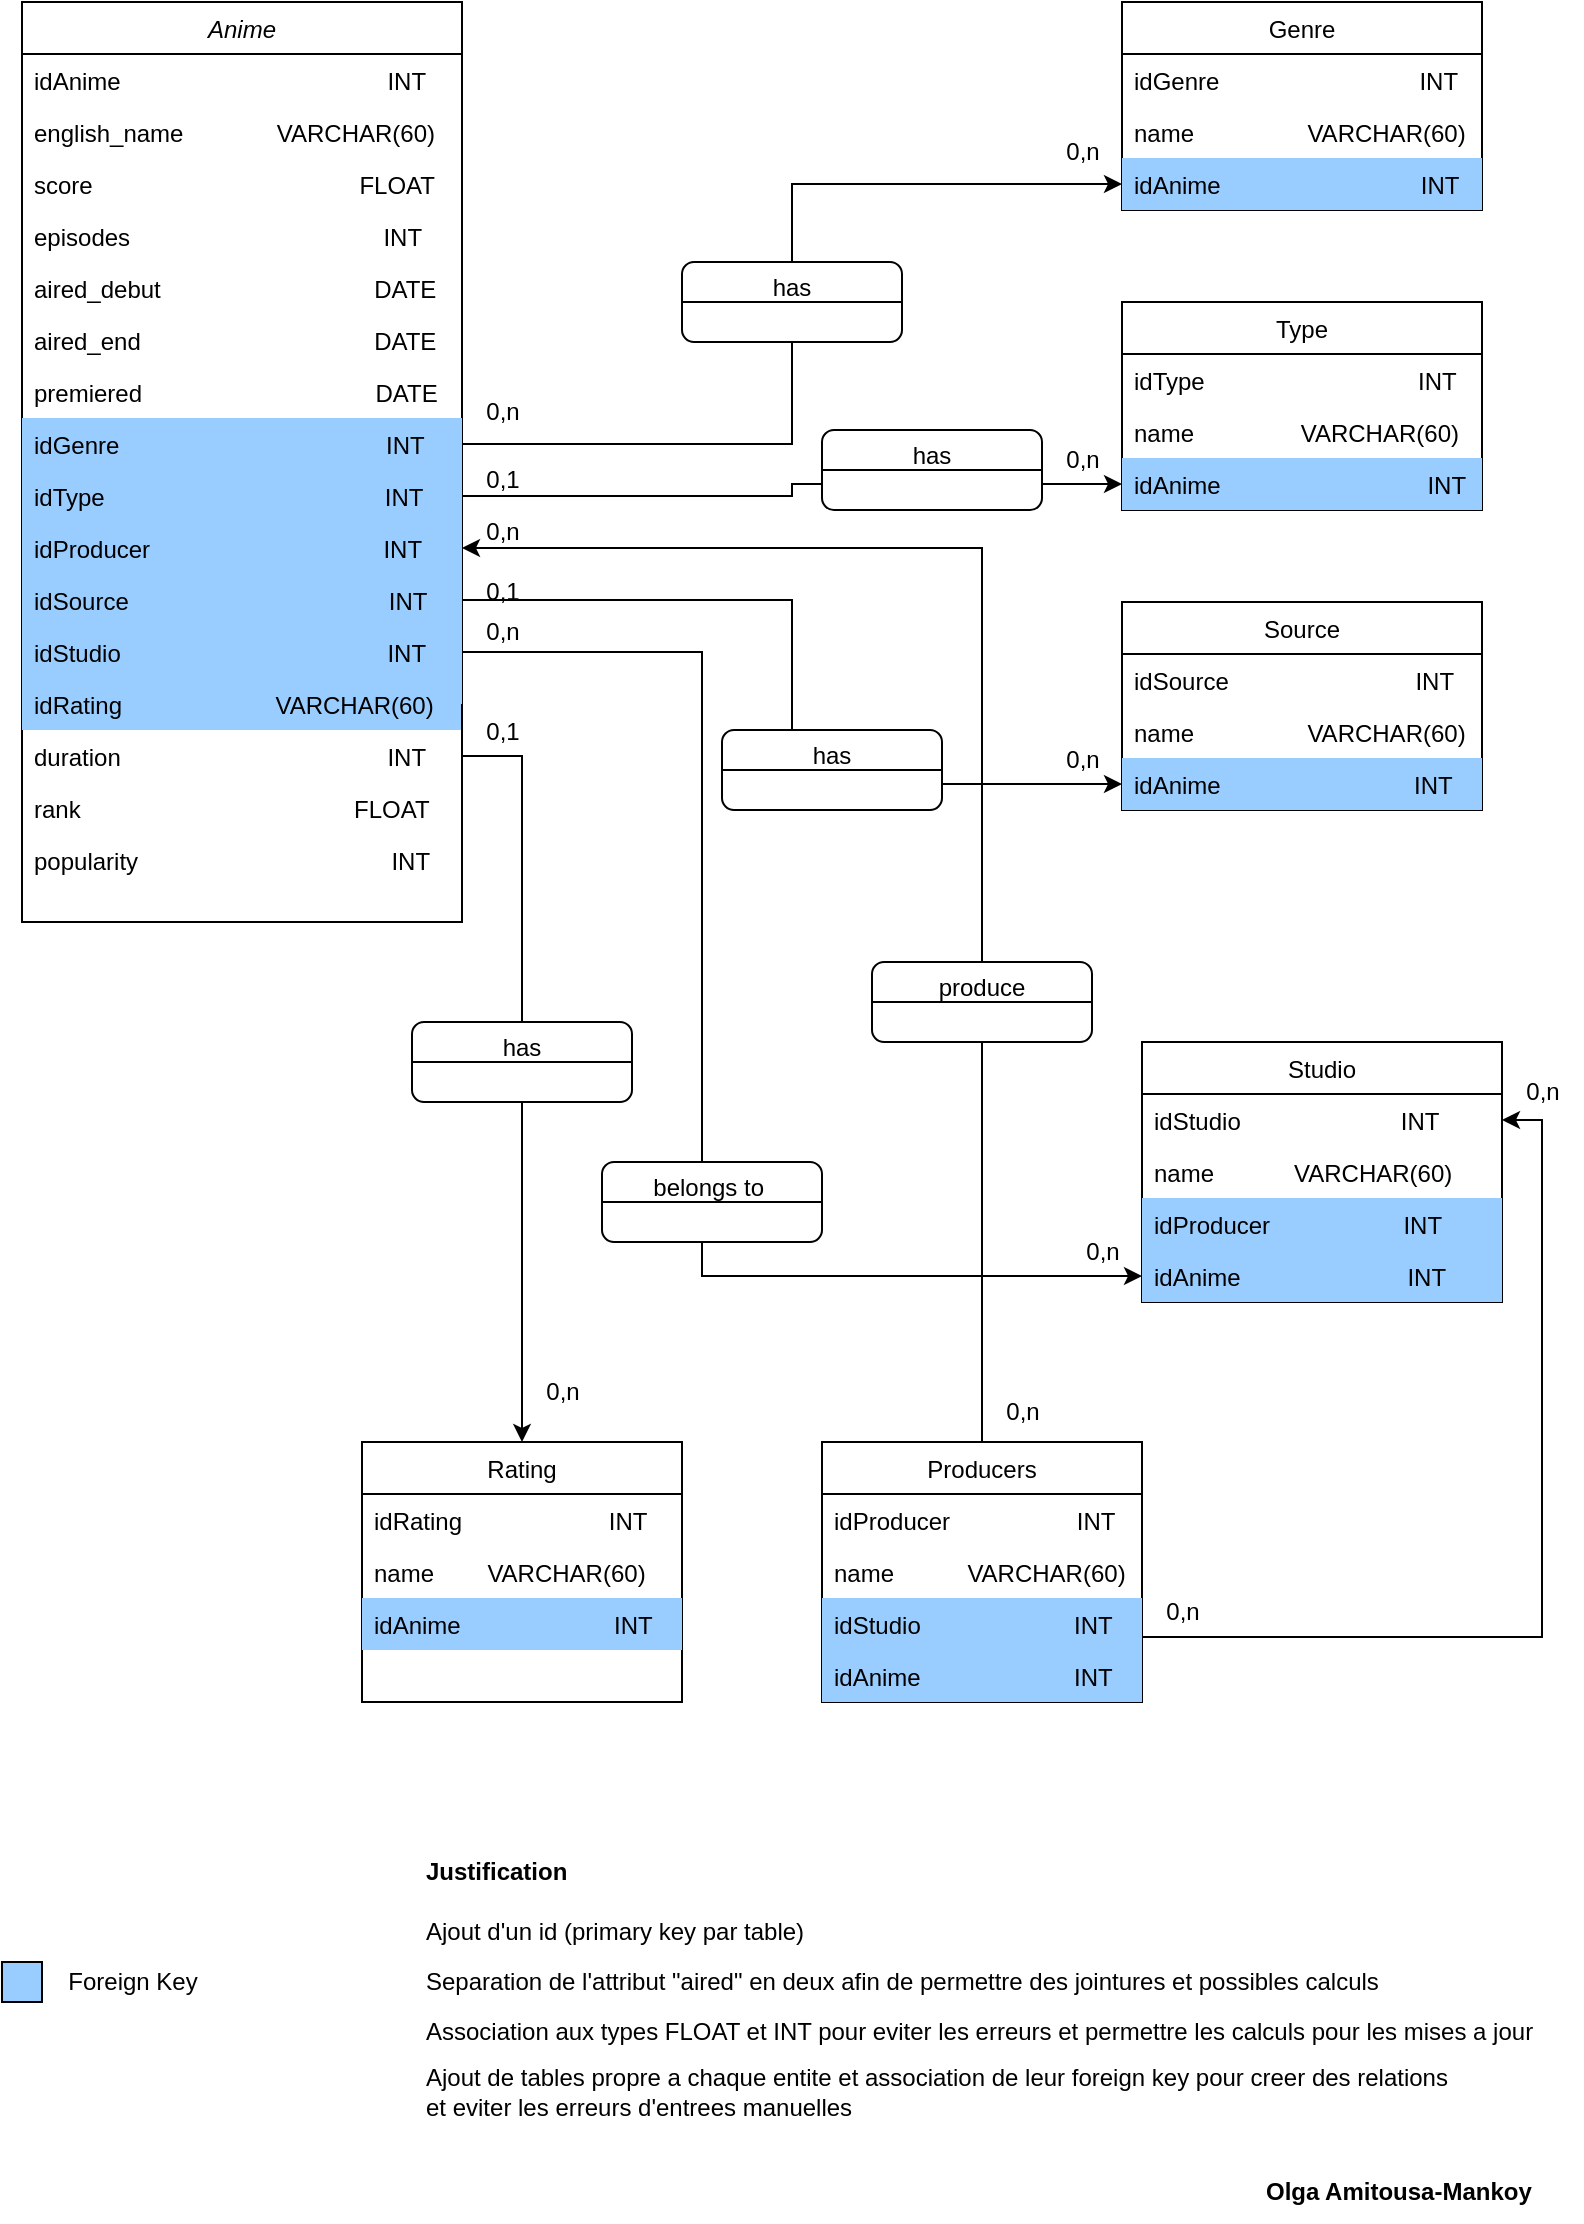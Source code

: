 <mxfile version="25.0.1">
  <diagram id="C5RBs43oDa-KdzZeNtuy" name="Page-1">
    <mxGraphModel dx="1674" dy="738" grid="1" gridSize="10" guides="1" tooltips="1" connect="1" arrows="1" fold="1" page="1" pageScale="1" pageWidth="827" pageHeight="1169" math="0" shadow="0">
      <root>
        <mxCell id="WIyWlLk6GJQsqaUBKTNV-0" />
        <mxCell id="WIyWlLk6GJQsqaUBKTNV-1" parent="WIyWlLk6GJQsqaUBKTNV-0" />
        <mxCell id="zkfFHV4jXpPFQw0GAbJ--0" value="Anime" style="swimlane;fontStyle=2;align=center;verticalAlign=top;childLayout=stackLayout;horizontal=1;startSize=26;horizontalStack=0;resizeParent=1;resizeLast=0;collapsible=1;marginBottom=0;rounded=0;shadow=0;strokeWidth=1;" parent="WIyWlLk6GJQsqaUBKTNV-1" vertex="1">
          <mxGeometry x="40" y="40" width="220" height="460" as="geometry">
            <mxRectangle x="230" y="140" width="160" height="26" as="alternateBounds" />
          </mxGeometry>
        </mxCell>
        <mxCell id="zkfFHV4jXpPFQw0GAbJ--1" value="idAnime                                        INT" style="text;align=left;verticalAlign=top;spacingLeft=4;spacingRight=4;overflow=hidden;rotatable=0;points=[[0,0.5],[1,0.5]];portConstraint=eastwest;" parent="zkfFHV4jXpPFQw0GAbJ--0" vertex="1">
          <mxGeometry y="26" width="220" height="26" as="geometry" />
        </mxCell>
        <mxCell id="zkfFHV4jXpPFQw0GAbJ--2" value="english_name              VARCHAR(60)" style="text;align=left;verticalAlign=top;spacingLeft=4;spacingRight=4;overflow=hidden;rotatable=0;points=[[0,0.5],[1,0.5]];portConstraint=eastwest;rounded=0;shadow=0;html=0;" parent="zkfFHV4jXpPFQw0GAbJ--0" vertex="1">
          <mxGeometry y="52" width="220" height="26" as="geometry" />
        </mxCell>
        <mxCell id="zkfFHV4jXpPFQw0GAbJ--3" value="score                                        FLOAT" style="text;align=left;verticalAlign=top;spacingLeft=4;spacingRight=4;overflow=hidden;rotatable=0;points=[[0,0.5],[1,0.5]];portConstraint=eastwest;rounded=0;shadow=0;html=0;" parent="zkfFHV4jXpPFQw0GAbJ--0" vertex="1">
          <mxGeometry y="78" width="220" height="26" as="geometry" />
        </mxCell>
        <mxCell id="kQPh0qcimUsUNkBebv4_-1" value="episodes                                      INT" style="text;align=left;verticalAlign=top;spacingLeft=4;spacingRight=4;overflow=hidden;rotatable=0;points=[[0,0.5],[1,0.5]];portConstraint=eastwest;rounded=0;shadow=0;html=0;" parent="zkfFHV4jXpPFQw0GAbJ--0" vertex="1">
          <mxGeometry y="104" width="220" height="26" as="geometry" />
        </mxCell>
        <mxCell id="kQPh0qcimUsUNkBebv4_-2" value="aired_debut                                DATE" style="text;align=left;verticalAlign=top;spacingLeft=4;spacingRight=4;overflow=hidden;rotatable=0;points=[[0,0.5],[1,0.5]];portConstraint=eastwest;rounded=0;shadow=0;html=0;" parent="zkfFHV4jXpPFQw0GAbJ--0" vertex="1">
          <mxGeometry y="130" width="220" height="26" as="geometry" />
        </mxCell>
        <mxCell id="kQPh0qcimUsUNkBebv4_-3" value="aired_end                                   DATE" style="text;align=left;verticalAlign=top;spacingLeft=4;spacingRight=4;overflow=hidden;rotatable=0;points=[[0,0.5],[1,0.5]];portConstraint=eastwest;rounded=0;shadow=0;html=0;" parent="zkfFHV4jXpPFQw0GAbJ--0" vertex="1">
          <mxGeometry y="156" width="220" height="26" as="geometry" />
        </mxCell>
        <mxCell id="kQPh0qcimUsUNkBebv4_-4" value="premiered                                   DATE" style="text;align=left;verticalAlign=top;spacingLeft=4;spacingRight=4;overflow=hidden;rotatable=0;points=[[0,0.5],[1,0.5]];portConstraint=eastwest;rounded=0;shadow=0;html=0;" parent="zkfFHV4jXpPFQw0GAbJ--0" vertex="1">
          <mxGeometry y="182" width="220" height="26" as="geometry" />
        </mxCell>
        <mxCell id="kQPh0qcimUsUNkBebv4_-6" value="idGenre                                        INT" style="text;align=left;verticalAlign=top;spacingLeft=4;spacingRight=4;overflow=hidden;rotatable=0;points=[[0,0.5],[1,0.5]];portConstraint=eastwest;rounded=0;shadow=0;html=0;fillColor=#99CCFF;" parent="zkfFHV4jXpPFQw0GAbJ--0" vertex="1">
          <mxGeometry y="208" width="220" height="26" as="geometry" />
        </mxCell>
        <mxCell id="kQPh0qcimUsUNkBebv4_-17" value="idType                                          INT" style="text;align=left;verticalAlign=top;spacingLeft=4;spacingRight=4;overflow=hidden;rotatable=0;points=[[0,0.5],[1,0.5]];portConstraint=eastwest;rounded=0;shadow=0;html=0;fillColor=#99CCFF;" parent="zkfFHV4jXpPFQw0GAbJ--0" vertex="1">
          <mxGeometry y="234" width="220" height="26" as="geometry" />
        </mxCell>
        <mxCell id="kQPh0qcimUsUNkBebv4_-18" value="idProducer                                   INT" style="text;align=left;verticalAlign=top;spacingLeft=4;spacingRight=4;overflow=hidden;rotatable=0;points=[[0,0.5],[1,0.5]];portConstraint=eastwest;rounded=0;shadow=0;html=0;fillColor=#99CCFF;" parent="zkfFHV4jXpPFQw0GAbJ--0" vertex="1">
          <mxGeometry y="260" width="220" height="26" as="geometry" />
        </mxCell>
        <mxCell id="kQPh0qcimUsUNkBebv4_-31" value="idSource                                       INT" style="text;align=left;verticalAlign=top;spacingLeft=4;spacingRight=4;overflow=hidden;rotatable=0;points=[[0,0.5],[1,0.5]];portConstraint=eastwest;rounded=0;shadow=0;html=0;fillColor=#99CCFF;" parent="zkfFHV4jXpPFQw0GAbJ--0" vertex="1">
          <mxGeometry y="286" width="220" height="26" as="geometry" />
        </mxCell>
        <mxCell id="kQPh0qcimUsUNkBebv4_-32" value="idStudio                                        INT" style="text;align=left;verticalAlign=top;spacingLeft=4;spacingRight=4;overflow=hidden;rotatable=0;points=[[0,0.5],[1,0.5]];portConstraint=eastwest;rounded=0;shadow=0;html=0;fillColor=#99CCFF;" parent="zkfFHV4jXpPFQw0GAbJ--0" vertex="1">
          <mxGeometry y="312" width="220" height="26" as="geometry" />
        </mxCell>
        <mxCell id="kQPh0qcimUsUNkBebv4_-41" value="idRating                       VARCHAR(60)" style="text;align=left;verticalAlign=top;spacingLeft=4;spacingRight=4;overflow=hidden;rotatable=0;points=[[0,0.5],[1,0.5]];portConstraint=eastwest;rounded=0;shadow=0;html=0;fillColor=#99CCFF;" parent="zkfFHV4jXpPFQw0GAbJ--0" vertex="1">
          <mxGeometry y="338" width="220" height="26" as="geometry" />
        </mxCell>
        <mxCell id="kQPh0qcimUsUNkBebv4_-40" value="duration                                        INT" style="text;align=left;verticalAlign=top;spacingLeft=4;spacingRight=4;overflow=hidden;rotatable=0;points=[[0,0.5],[1,0.5]];portConstraint=eastwest;rounded=0;shadow=0;html=0;fillColor=none;" parent="zkfFHV4jXpPFQw0GAbJ--0" vertex="1">
          <mxGeometry y="364" width="220" height="26" as="geometry" />
        </mxCell>
        <mxCell id="kQPh0qcimUsUNkBebv4_-47" value="rank                                         FLOAT" style="text;align=left;verticalAlign=top;spacingLeft=4;spacingRight=4;overflow=hidden;rotatable=0;points=[[0,0.5],[1,0.5]];portConstraint=eastwest;rounded=0;shadow=0;html=0;" parent="zkfFHV4jXpPFQw0GAbJ--0" vertex="1">
          <mxGeometry y="390" width="220" height="26" as="geometry" />
        </mxCell>
        <mxCell id="kQPh0qcimUsUNkBebv4_-48" value="popularity                                      INT" style="text;align=left;verticalAlign=top;spacingLeft=4;spacingRight=4;overflow=hidden;rotatable=0;points=[[0,0.5],[1,0.5]];portConstraint=eastwest;rounded=0;shadow=0;html=0;" parent="zkfFHV4jXpPFQw0GAbJ--0" vertex="1">
          <mxGeometry y="416" width="220" height="26" as="geometry" />
        </mxCell>
        <mxCell id="zkfFHV4jXpPFQw0GAbJ--17" value="Genre" style="swimlane;fontStyle=0;align=center;verticalAlign=top;childLayout=stackLayout;horizontal=1;startSize=26;horizontalStack=0;resizeParent=1;resizeLast=0;collapsible=1;marginBottom=0;rounded=0;shadow=0;strokeWidth=1;" parent="WIyWlLk6GJQsqaUBKTNV-1" vertex="1">
          <mxGeometry x="590" y="40" width="180" height="104" as="geometry">
            <mxRectangle x="550" y="140" width="160" height="26" as="alternateBounds" />
          </mxGeometry>
        </mxCell>
        <mxCell id="zkfFHV4jXpPFQw0GAbJ--18" value="idGenre                              INT" style="text;align=left;verticalAlign=top;spacingLeft=4;spacingRight=4;overflow=hidden;rotatable=0;points=[[0,0.5],[1,0.5]];portConstraint=eastwest;" parent="zkfFHV4jXpPFQw0GAbJ--17" vertex="1">
          <mxGeometry y="26" width="180" height="26" as="geometry" />
        </mxCell>
        <mxCell id="zkfFHV4jXpPFQw0GAbJ--19" value="name                 VARCHAR(60)" style="text;align=left;verticalAlign=top;spacingLeft=4;spacingRight=4;overflow=hidden;rotatable=0;points=[[0,0.5],[1,0.5]];portConstraint=eastwest;rounded=0;shadow=0;html=0;" parent="zkfFHV4jXpPFQw0GAbJ--17" vertex="1">
          <mxGeometry y="52" width="180" height="26" as="geometry" />
        </mxCell>
        <mxCell id="kQPh0qcimUsUNkBebv4_-39" value="idAnime                              INT" style="text;align=left;verticalAlign=top;spacingLeft=4;spacingRight=4;overflow=hidden;rotatable=0;points=[[0,0.5],[1,0.5]];portConstraint=eastwest;rounded=0;shadow=0;html=0;fillColor=#99CCFF;" parent="zkfFHV4jXpPFQw0GAbJ--17" vertex="1">
          <mxGeometry y="78" width="180" height="26" as="geometry" />
        </mxCell>
        <mxCell id="kQPh0qcimUsUNkBebv4_-19" value="Type" style="swimlane;fontStyle=0;align=center;verticalAlign=top;childLayout=stackLayout;horizontal=1;startSize=26;horizontalStack=0;resizeParent=1;resizeLast=0;collapsible=1;marginBottom=0;rounded=0;shadow=0;strokeWidth=1;" parent="WIyWlLk6GJQsqaUBKTNV-1" vertex="1">
          <mxGeometry x="590" y="190" width="180" height="104" as="geometry">
            <mxRectangle x="550" y="140" width="160" height="26" as="alternateBounds" />
          </mxGeometry>
        </mxCell>
        <mxCell id="kQPh0qcimUsUNkBebv4_-20" value="idType                                INT" style="text;align=left;verticalAlign=top;spacingLeft=4;spacingRight=4;overflow=hidden;rotatable=0;points=[[0,0.5],[1,0.5]];portConstraint=eastwest;" parent="kQPh0qcimUsUNkBebv4_-19" vertex="1">
          <mxGeometry y="26" width="180" height="26" as="geometry" />
        </mxCell>
        <mxCell id="kQPh0qcimUsUNkBebv4_-21" value="name                VARCHAR(60)" style="text;align=left;verticalAlign=top;spacingLeft=4;spacingRight=4;overflow=hidden;rotatable=0;points=[[0,0.5],[1,0.5]];portConstraint=eastwest;rounded=0;shadow=0;html=0;" parent="kQPh0qcimUsUNkBebv4_-19" vertex="1">
          <mxGeometry y="52" width="180" height="26" as="geometry" />
        </mxCell>
        <mxCell id="kQPh0qcimUsUNkBebv4_-38" value="idAnime                               INT" style="text;align=left;verticalAlign=top;spacingLeft=4;spacingRight=4;overflow=hidden;rotatable=0;points=[[0,0.5],[1,0.5]];portConstraint=eastwest;rounded=0;shadow=0;html=0;fillColor=#99CCFF;" parent="kQPh0qcimUsUNkBebv4_-19" vertex="1">
          <mxGeometry y="78" width="180" height="26" as="geometry" />
        </mxCell>
        <mxCell id="kQPh0qcimUsUNkBebv4_-80" style="edgeStyle=orthogonalEdgeStyle;rounded=0;orthogonalLoop=1;jettySize=auto;html=1;exitX=0.5;exitY=0;exitDx=0;exitDy=0;elbow=vertical;" parent="WIyWlLk6GJQsqaUBKTNV-1" source="kQPh0qcimUsUNkBebv4_-22" target="kQPh0qcimUsUNkBebv4_-18" edge="1">
          <mxGeometry relative="1" as="geometry" />
        </mxCell>
        <mxCell id="E0Y67ZahjIlyeAyK7CsU-0" style="edgeStyle=orthogonalEdgeStyle;rounded=0;orthogonalLoop=1;jettySize=auto;html=1;exitX=1;exitY=0.75;exitDx=0;exitDy=0;entryX=1;entryY=0.5;entryDx=0;entryDy=0;" edge="1" parent="WIyWlLk6GJQsqaUBKTNV-1" source="kQPh0qcimUsUNkBebv4_-22" target="kQPh0qcimUsUNkBebv4_-26">
          <mxGeometry relative="1" as="geometry" />
        </mxCell>
        <mxCell id="kQPh0qcimUsUNkBebv4_-22" value="Producers" style="swimlane;fontStyle=0;align=center;verticalAlign=top;childLayout=stackLayout;horizontal=1;startSize=26;horizontalStack=0;resizeParent=1;resizeLast=0;collapsible=1;marginBottom=0;rounded=0;shadow=0;strokeWidth=1;" parent="WIyWlLk6GJQsqaUBKTNV-1" vertex="1">
          <mxGeometry x="440" y="760" width="160" height="130" as="geometry">
            <mxRectangle x="550" y="140" width="160" height="26" as="alternateBounds" />
          </mxGeometry>
        </mxCell>
        <mxCell id="kQPh0qcimUsUNkBebv4_-23" value="idProducer                   INT" style="text;align=left;verticalAlign=top;spacingLeft=4;spacingRight=4;overflow=hidden;rotatable=0;points=[[0,0.5],[1,0.5]];portConstraint=eastwest;" parent="kQPh0qcimUsUNkBebv4_-22" vertex="1">
          <mxGeometry y="26" width="160" height="26" as="geometry" />
        </mxCell>
        <mxCell id="kQPh0qcimUsUNkBebv4_-24" value="name           VARCHAR(60)" style="text;align=left;verticalAlign=top;spacingLeft=4;spacingRight=4;overflow=hidden;rotatable=0;points=[[0,0.5],[1,0.5]];portConstraint=eastwest;rounded=0;shadow=0;html=0;" parent="kQPh0qcimUsUNkBebv4_-22" vertex="1">
          <mxGeometry y="52" width="160" height="26" as="geometry" />
        </mxCell>
        <mxCell id="kQPh0qcimUsUNkBebv4_-34" value="idStudio                       INT" style="text;align=left;verticalAlign=top;spacingLeft=4;spacingRight=4;overflow=hidden;rotatable=0;points=[[0,0.5],[1,0.5]];portConstraint=eastwest;rounded=0;shadow=0;html=0;fillColor=#99CCFF;" parent="kQPh0qcimUsUNkBebv4_-22" vertex="1">
          <mxGeometry y="78" width="160" height="26" as="geometry" />
        </mxCell>
        <mxCell id="kQPh0qcimUsUNkBebv4_-36" value="idAnime                       INT" style="text;align=left;verticalAlign=top;spacingLeft=4;spacingRight=4;overflow=hidden;rotatable=0;points=[[0,0.5],[1,0.5]];portConstraint=eastwest;rounded=0;shadow=0;html=0;fillColor=#99CCFF;" parent="kQPh0qcimUsUNkBebv4_-22" vertex="1">
          <mxGeometry y="104" width="160" height="26" as="geometry" />
        </mxCell>
        <mxCell id="kQPh0qcimUsUNkBebv4_-25" value="Studio" style="swimlane;fontStyle=0;align=center;verticalAlign=top;childLayout=stackLayout;horizontal=1;startSize=26;horizontalStack=0;resizeParent=1;resizeLast=0;collapsible=1;marginBottom=0;rounded=0;shadow=0;strokeWidth=1;" parent="WIyWlLk6GJQsqaUBKTNV-1" vertex="1">
          <mxGeometry x="600" y="560" width="180" height="130" as="geometry">
            <mxRectangle x="550" y="140" width="160" height="26" as="alternateBounds" />
          </mxGeometry>
        </mxCell>
        <mxCell id="kQPh0qcimUsUNkBebv4_-26" value="idStudio                        INT" style="text;align=left;verticalAlign=top;spacingLeft=4;spacingRight=4;overflow=hidden;rotatable=0;points=[[0,0.5],[1,0.5]];portConstraint=eastwest;" parent="kQPh0qcimUsUNkBebv4_-25" vertex="1">
          <mxGeometry y="26" width="180" height="26" as="geometry" />
        </mxCell>
        <mxCell id="kQPh0qcimUsUNkBebv4_-27" value="name            VARCHAR(60)" style="text;align=left;verticalAlign=top;spacingLeft=4;spacingRight=4;overflow=hidden;rotatable=0;points=[[0,0.5],[1,0.5]];portConstraint=eastwest;rounded=0;shadow=0;html=0;" parent="kQPh0qcimUsUNkBebv4_-25" vertex="1">
          <mxGeometry y="52" width="180" height="26" as="geometry" />
        </mxCell>
        <mxCell id="kQPh0qcimUsUNkBebv4_-33" value="idProducer                    INT" style="text;align=left;verticalAlign=top;spacingLeft=4;spacingRight=4;overflow=hidden;rotatable=0;points=[[0,0.5],[1,0.5]];portConstraint=eastwest;rounded=0;shadow=0;html=0;fillColor=#99CCFF;" parent="kQPh0qcimUsUNkBebv4_-25" vertex="1">
          <mxGeometry y="78" width="180" height="26" as="geometry" />
        </mxCell>
        <mxCell id="kQPh0qcimUsUNkBebv4_-35" value="idAnime                         INT" style="text;align=left;verticalAlign=top;spacingLeft=4;spacingRight=4;overflow=hidden;rotatable=0;points=[[0,0.5],[1,0.5]];portConstraint=eastwest;rounded=0;shadow=0;html=0;fillColor=#99CCFF;" parent="kQPh0qcimUsUNkBebv4_-25" vertex="1">
          <mxGeometry y="104" width="180" height="26" as="geometry" />
        </mxCell>
        <mxCell id="kQPh0qcimUsUNkBebv4_-28" value="Source" style="swimlane;fontStyle=0;align=center;verticalAlign=top;childLayout=stackLayout;horizontal=1;startSize=26;horizontalStack=0;resizeParent=1;resizeLast=0;collapsible=1;marginBottom=0;rounded=0;shadow=0;strokeWidth=1;" parent="WIyWlLk6GJQsqaUBKTNV-1" vertex="1">
          <mxGeometry x="590" y="340" width="180" height="104" as="geometry">
            <mxRectangle x="550" y="140" width="160" height="26" as="alternateBounds" />
          </mxGeometry>
        </mxCell>
        <mxCell id="kQPh0qcimUsUNkBebv4_-29" value="idSource                            INT" style="text;align=left;verticalAlign=top;spacingLeft=4;spacingRight=4;overflow=hidden;rotatable=0;points=[[0,0.5],[1,0.5]];portConstraint=eastwest;" parent="kQPh0qcimUsUNkBebv4_-28" vertex="1">
          <mxGeometry y="26" width="180" height="26" as="geometry" />
        </mxCell>
        <mxCell id="kQPh0qcimUsUNkBebv4_-30" value="name                 VARCHAR(60)" style="text;align=left;verticalAlign=top;spacingLeft=4;spacingRight=4;overflow=hidden;rotatable=0;points=[[0,0.5],[1,0.5]];portConstraint=eastwest;rounded=0;shadow=0;html=0;" parent="kQPh0qcimUsUNkBebv4_-28" vertex="1">
          <mxGeometry y="52" width="180" height="26" as="geometry" />
        </mxCell>
        <mxCell id="kQPh0qcimUsUNkBebv4_-37" value="idAnime                             INT" style="text;align=left;verticalAlign=top;spacingLeft=4;spacingRight=4;overflow=hidden;rotatable=0;points=[[0,0.5],[1,0.5]];portConstraint=eastwest;rounded=0;shadow=0;html=0;fillColor=#99CCFF;" parent="kQPh0qcimUsUNkBebv4_-28" vertex="1">
          <mxGeometry y="78" width="180" height="26" as="geometry" />
        </mxCell>
        <mxCell id="kQPh0qcimUsUNkBebv4_-42" value="Rating" style="swimlane;fontStyle=0;align=center;verticalAlign=top;childLayout=stackLayout;horizontal=1;startSize=26;horizontalStack=0;resizeParent=1;resizeLast=0;collapsible=1;marginBottom=0;rounded=0;shadow=0;strokeWidth=1;" parent="WIyWlLk6GJQsqaUBKTNV-1" vertex="1">
          <mxGeometry x="210" y="760" width="160" height="130" as="geometry">
            <mxRectangle x="550" y="140" width="160" height="26" as="alternateBounds" />
          </mxGeometry>
        </mxCell>
        <mxCell id="kQPh0qcimUsUNkBebv4_-43" value="idRating                      INT" style="text;align=left;verticalAlign=top;spacingLeft=4;spacingRight=4;overflow=hidden;rotatable=0;points=[[0,0.5],[1,0.5]];portConstraint=eastwest;" parent="kQPh0qcimUsUNkBebv4_-42" vertex="1">
          <mxGeometry y="26" width="160" height="26" as="geometry" />
        </mxCell>
        <mxCell id="kQPh0qcimUsUNkBebv4_-44" value="name        VARCHAR(60)" style="text;align=left;verticalAlign=top;spacingLeft=4;spacingRight=4;overflow=hidden;rotatable=0;points=[[0,0.5],[1,0.5]];portConstraint=eastwest;rounded=0;shadow=0;html=0;" parent="kQPh0qcimUsUNkBebv4_-42" vertex="1">
          <mxGeometry y="52" width="160" height="26" as="geometry" />
        </mxCell>
        <mxCell id="kQPh0qcimUsUNkBebv4_-46" value="idAnime                       INT" style="text;align=left;verticalAlign=top;spacingLeft=4;spacingRight=4;overflow=hidden;rotatable=0;points=[[0,0.5],[1,0.5]];portConstraint=eastwest;rounded=0;shadow=0;html=0;fillColor=#99CCFF;" parent="kQPh0qcimUsUNkBebv4_-42" vertex="1">
          <mxGeometry y="78" width="160" height="26" as="geometry" />
        </mxCell>
        <mxCell id="kQPh0qcimUsUNkBebv4_-50" style="edgeStyle=orthogonalEdgeStyle;rounded=0;orthogonalLoop=1;jettySize=auto;html=1;entryX=0;entryY=0.5;entryDx=0;entryDy=0;exitX=1;exitY=0.5;exitDx=0;exitDy=0;" parent="WIyWlLk6GJQsqaUBKTNV-1" source="kQPh0qcimUsUNkBebv4_-6" target="kQPh0qcimUsUNkBebv4_-39" edge="1">
          <mxGeometry relative="1" as="geometry">
            <mxPoint x="400" y="370" as="sourcePoint" />
          </mxGeometry>
        </mxCell>
        <mxCell id="kQPh0qcimUsUNkBebv4_-54" style="edgeStyle=orthogonalEdgeStyle;rounded=0;orthogonalLoop=1;jettySize=auto;html=1;exitX=1;exitY=0.5;exitDx=0;exitDy=0;entryX=0;entryY=0.5;entryDx=0;entryDy=0;" parent="WIyWlLk6GJQsqaUBKTNV-1" source="kQPh0qcimUsUNkBebv4_-32" target="kQPh0qcimUsUNkBebv4_-35" edge="1">
          <mxGeometry relative="1" as="geometry">
            <Array as="points">
              <mxPoint x="380" y="365" />
              <mxPoint x="380" y="677" />
            </Array>
          </mxGeometry>
        </mxCell>
        <mxCell id="kQPh0qcimUsUNkBebv4_-55" style="edgeStyle=orthogonalEdgeStyle;rounded=0;orthogonalLoop=1;jettySize=auto;html=1;exitX=1;exitY=0.5;exitDx=0;exitDy=0;entryX=0;entryY=0.5;entryDx=0;entryDy=0;" parent="WIyWlLk6GJQsqaUBKTNV-1" source="kQPh0qcimUsUNkBebv4_-31" target="kQPh0qcimUsUNkBebv4_-37" edge="1">
          <mxGeometry relative="1" as="geometry" />
        </mxCell>
        <mxCell id="kQPh0qcimUsUNkBebv4_-58" style="edgeStyle=orthogonalEdgeStyle;rounded=0;orthogonalLoop=1;jettySize=auto;html=1;exitX=1;exitY=0.5;exitDx=0;exitDy=0;entryX=0.5;entryY=0;entryDx=0;entryDy=0;" parent="WIyWlLk6GJQsqaUBKTNV-1" source="kQPh0qcimUsUNkBebv4_-41" target="kQPh0qcimUsUNkBebv4_-42" edge="1">
          <mxGeometry relative="1" as="geometry">
            <mxPoint x="300" y="720" as="targetPoint" />
            <Array as="points">
              <mxPoint x="290" y="417" />
            </Array>
          </mxGeometry>
        </mxCell>
        <mxCell id="kQPh0qcimUsUNkBebv4_-61" value="&lt;div&gt;has&lt;/div&gt;&lt;div&gt;&lt;br&gt;&lt;/div&gt;" style="rounded=1;whiteSpace=wrap;html=1;" parent="WIyWlLk6GJQsqaUBKTNV-1" vertex="1">
          <mxGeometry x="370" y="170" width="110" height="40" as="geometry" />
        </mxCell>
        <mxCell id="kQPh0qcimUsUNkBebv4_-62" value="" style="endArrow=none;html=1;rounded=0;exitX=0;exitY=0.5;exitDx=0;exitDy=0;entryX=1;entryY=0.5;entryDx=0;entryDy=0;" parent="WIyWlLk6GJQsqaUBKTNV-1" source="kQPh0qcimUsUNkBebv4_-61" target="kQPh0qcimUsUNkBebv4_-61" edge="1">
          <mxGeometry width="50" height="50" relative="1" as="geometry">
            <mxPoint x="390" y="310" as="sourcePoint" />
            <mxPoint x="440" y="260" as="targetPoint" />
          </mxGeometry>
        </mxCell>
        <mxCell id="kQPh0qcimUsUNkBebv4_-57" style="edgeStyle=orthogonalEdgeStyle;rounded=0;orthogonalLoop=1;jettySize=auto;html=1;exitX=1;exitY=0.5;exitDx=0;exitDy=0;entryX=0;entryY=0.5;entryDx=0;entryDy=0;" parent="WIyWlLk6GJQsqaUBKTNV-1" source="kQPh0qcimUsUNkBebv4_-17" target="kQPh0qcimUsUNkBebv4_-38" edge="1">
          <mxGeometry relative="1" as="geometry">
            <mxPoint x="530" y="287" as="targetPoint" />
          </mxGeometry>
        </mxCell>
        <mxCell id="kQPh0qcimUsUNkBebv4_-65" value="&lt;div&gt;has&lt;/div&gt;&lt;div&gt;&lt;br&gt;&lt;/div&gt;" style="rounded=1;whiteSpace=wrap;html=1;" parent="WIyWlLk6GJQsqaUBKTNV-1" vertex="1">
          <mxGeometry x="440" y="254" width="110" height="40" as="geometry" />
        </mxCell>
        <mxCell id="kQPh0qcimUsUNkBebv4_-71" value="" style="endArrow=none;html=1;rounded=0;entryX=1;entryY=0.5;entryDx=0;entryDy=0;exitX=0;exitY=0.5;exitDx=0;exitDy=0;" parent="WIyWlLk6GJQsqaUBKTNV-1" source="kQPh0qcimUsUNkBebv4_-65" target="kQPh0qcimUsUNkBebv4_-65" edge="1">
          <mxGeometry width="50" height="50" relative="1" as="geometry">
            <mxPoint x="450" y="320" as="sourcePoint" />
            <mxPoint x="500" y="270" as="targetPoint" />
          </mxGeometry>
        </mxCell>
        <mxCell id="kQPh0qcimUsUNkBebv4_-72" value="&lt;div&gt;produce&lt;/div&gt;&lt;div&gt;&lt;br&gt;&lt;/div&gt;" style="rounded=1;whiteSpace=wrap;html=1;" parent="WIyWlLk6GJQsqaUBKTNV-1" vertex="1">
          <mxGeometry x="465" y="520" width="110" height="40" as="geometry" />
        </mxCell>
        <mxCell id="kQPh0qcimUsUNkBebv4_-73" value="&lt;div&gt;has&lt;/div&gt;&lt;div&gt;&lt;br&gt;&lt;/div&gt;" style="rounded=1;whiteSpace=wrap;html=1;" parent="WIyWlLk6GJQsqaUBKTNV-1" vertex="1">
          <mxGeometry x="390" y="404" width="110" height="40" as="geometry" />
        </mxCell>
        <mxCell id="kQPh0qcimUsUNkBebv4_-74" value="" style="endArrow=none;html=1;rounded=0;entryX=0;entryY=0.5;entryDx=0;entryDy=0;exitX=1;exitY=0.5;exitDx=0;exitDy=0;" parent="WIyWlLk6GJQsqaUBKTNV-1" source="kQPh0qcimUsUNkBebv4_-72" target="kQPh0qcimUsUNkBebv4_-72" edge="1">
          <mxGeometry width="50" height="50" relative="1" as="geometry">
            <mxPoint x="390" y="610" as="sourcePoint" />
            <mxPoint x="440" y="560" as="targetPoint" />
          </mxGeometry>
        </mxCell>
        <mxCell id="kQPh0qcimUsUNkBebv4_-76" value="" style="endArrow=none;html=1;rounded=0;entryX=0;entryY=0.5;entryDx=0;entryDy=0;exitX=1;exitY=0.5;exitDx=0;exitDy=0;" parent="WIyWlLk6GJQsqaUBKTNV-1" source="kQPh0qcimUsUNkBebv4_-73" target="kQPh0qcimUsUNkBebv4_-73" edge="1">
          <mxGeometry width="50" height="50" relative="1" as="geometry">
            <mxPoint x="390" y="610" as="sourcePoint" />
            <mxPoint x="440" y="560" as="targetPoint" />
          </mxGeometry>
        </mxCell>
        <mxCell id="kQPh0qcimUsUNkBebv4_-83" value="&lt;div&gt;has&lt;/div&gt;&lt;div&gt;&lt;br&gt;&lt;/div&gt;" style="rounded=1;whiteSpace=wrap;html=1;" parent="WIyWlLk6GJQsqaUBKTNV-1" vertex="1">
          <mxGeometry x="235" y="550" width="110" height="40" as="geometry" />
        </mxCell>
        <mxCell id="kQPh0qcimUsUNkBebv4_-84" value="" style="endArrow=none;html=1;rounded=0;elbow=vertical;exitX=0;exitY=0.5;exitDx=0;exitDy=0;entryX=1;entryY=0.5;entryDx=0;entryDy=0;" parent="WIyWlLk6GJQsqaUBKTNV-1" source="kQPh0qcimUsUNkBebv4_-83" target="kQPh0qcimUsUNkBebv4_-83" edge="1">
          <mxGeometry width="50" height="50" relative="1" as="geometry">
            <mxPoint x="390" y="610" as="sourcePoint" />
            <mxPoint x="440" y="560" as="targetPoint" />
          </mxGeometry>
        </mxCell>
        <mxCell id="kQPh0qcimUsUNkBebv4_-85" value="&lt;div&gt;belongs to&amp;nbsp;&lt;/div&gt;&lt;div&gt;&lt;br&gt;&lt;/div&gt;" style="rounded=1;whiteSpace=wrap;html=1;" parent="WIyWlLk6GJQsqaUBKTNV-1" vertex="1">
          <mxGeometry x="330" y="620" width="110" height="40" as="geometry" />
        </mxCell>
        <mxCell id="kQPh0qcimUsUNkBebv4_-86" value="" style="endArrow=none;html=1;rounded=0;elbow=horizontal;exitX=0;exitY=0.5;exitDx=0;exitDy=0;entryX=1;entryY=0.5;entryDx=0;entryDy=0;" parent="WIyWlLk6GJQsqaUBKTNV-1" source="kQPh0qcimUsUNkBebv4_-85" target="kQPh0qcimUsUNkBebv4_-85" edge="1">
          <mxGeometry width="50" height="50" relative="1" as="geometry">
            <mxPoint x="390" y="610" as="sourcePoint" />
            <mxPoint x="440" y="560" as="targetPoint" />
          </mxGeometry>
        </mxCell>
        <mxCell id="kQPh0qcimUsUNkBebv4_-91" value="0,n" style="text;html=1;align=center;verticalAlign=middle;resizable=0;points=[];autosize=1;strokeColor=none;fillColor=none;" parent="WIyWlLk6GJQsqaUBKTNV-1" vertex="1">
          <mxGeometry x="260" y="230" width="40" height="30" as="geometry" />
        </mxCell>
        <mxCell id="kQPh0qcimUsUNkBebv4_-92" value="0,n" style="text;html=1;align=center;verticalAlign=middle;resizable=0;points=[];autosize=1;strokeColor=none;fillColor=none;" parent="WIyWlLk6GJQsqaUBKTNV-1" vertex="1">
          <mxGeometry x="550" y="100" width="40" height="30" as="geometry" />
        </mxCell>
        <mxCell id="kQPh0qcimUsUNkBebv4_-93" value="0,1" style="text;html=1;align=center;verticalAlign=middle;resizable=0;points=[];autosize=1;strokeColor=none;fillColor=none;" parent="WIyWlLk6GJQsqaUBKTNV-1" vertex="1">
          <mxGeometry x="260" y="264" width="40" height="30" as="geometry" />
        </mxCell>
        <mxCell id="kQPh0qcimUsUNkBebv4_-94" value="0,n" style="text;html=1;align=center;verticalAlign=middle;resizable=0;points=[];autosize=1;strokeColor=none;fillColor=none;" parent="WIyWlLk6GJQsqaUBKTNV-1" vertex="1">
          <mxGeometry x="550" y="254" width="40" height="30" as="geometry" />
        </mxCell>
        <mxCell id="kQPh0qcimUsUNkBebv4_-95" value="0,n" style="text;html=1;align=center;verticalAlign=middle;resizable=0;points=[];autosize=1;strokeColor=none;fillColor=none;" parent="WIyWlLk6GJQsqaUBKTNV-1" vertex="1">
          <mxGeometry x="260" y="290" width="40" height="30" as="geometry" />
        </mxCell>
        <mxCell id="kQPh0qcimUsUNkBebv4_-96" value="0,n" style="text;html=1;align=center;verticalAlign=middle;resizable=0;points=[];autosize=1;strokeColor=none;fillColor=none;" parent="WIyWlLk6GJQsqaUBKTNV-1" vertex="1">
          <mxGeometry x="520" y="730" width="40" height="30" as="geometry" />
        </mxCell>
        <mxCell id="kQPh0qcimUsUNkBebv4_-97" value="0,1" style="text;html=1;align=center;verticalAlign=middle;resizable=0;points=[];autosize=1;strokeColor=none;fillColor=none;" parent="WIyWlLk6GJQsqaUBKTNV-1" vertex="1">
          <mxGeometry x="260" y="320" width="40" height="30" as="geometry" />
        </mxCell>
        <mxCell id="kQPh0qcimUsUNkBebv4_-98" value="0,n" style="text;html=1;align=center;verticalAlign=middle;resizable=0;points=[];autosize=1;strokeColor=none;fillColor=none;" parent="WIyWlLk6GJQsqaUBKTNV-1" vertex="1">
          <mxGeometry x="550" y="404" width="40" height="30" as="geometry" />
        </mxCell>
        <mxCell id="kQPh0qcimUsUNkBebv4_-101" value="0,n" style="text;html=1;align=center;verticalAlign=middle;resizable=0;points=[];autosize=1;strokeColor=none;fillColor=none;" parent="WIyWlLk6GJQsqaUBKTNV-1" vertex="1">
          <mxGeometry x="260" y="340" width="40" height="30" as="geometry" />
        </mxCell>
        <mxCell id="kQPh0qcimUsUNkBebv4_-103" value="0,n" style="text;html=1;align=center;verticalAlign=middle;resizable=0;points=[];autosize=1;strokeColor=none;fillColor=none;" parent="WIyWlLk6GJQsqaUBKTNV-1" vertex="1">
          <mxGeometry x="560" y="650" width="40" height="30" as="geometry" />
        </mxCell>
        <mxCell id="kQPh0qcimUsUNkBebv4_-105" value="0,1" style="text;html=1;align=center;verticalAlign=middle;resizable=0;points=[];autosize=1;strokeColor=none;fillColor=none;" parent="WIyWlLk6GJQsqaUBKTNV-1" vertex="1">
          <mxGeometry x="260" y="390" width="40" height="30" as="geometry" />
        </mxCell>
        <mxCell id="kQPh0qcimUsUNkBebv4_-106" value="0,n" style="text;html=1;align=center;verticalAlign=middle;resizable=0;points=[];autosize=1;strokeColor=none;fillColor=none;" parent="WIyWlLk6GJQsqaUBKTNV-1" vertex="1">
          <mxGeometry x="290" y="720" width="40" height="30" as="geometry" />
        </mxCell>
        <mxCell id="E0Y67ZahjIlyeAyK7CsU-1" value="0,n" style="text;html=1;align=center;verticalAlign=middle;resizable=0;points=[];autosize=1;strokeColor=none;fillColor=none;" vertex="1" parent="WIyWlLk6GJQsqaUBKTNV-1">
          <mxGeometry x="600" y="830" width="40" height="30" as="geometry" />
        </mxCell>
        <mxCell id="E0Y67ZahjIlyeAyK7CsU-2" value="0,n" style="text;html=1;align=center;verticalAlign=middle;resizable=0;points=[];autosize=1;strokeColor=none;fillColor=none;" vertex="1" parent="WIyWlLk6GJQsqaUBKTNV-1">
          <mxGeometry x="780" y="570" width="40" height="30" as="geometry" />
        </mxCell>
        <mxCell id="E0Y67ZahjIlyeAyK7CsU-3" value="" style="rounded=0;whiteSpace=wrap;html=1;fillColor=#99CCFF;" vertex="1" parent="WIyWlLk6GJQsqaUBKTNV-1">
          <mxGeometry x="30" y="1020" width="20" height="20" as="geometry" />
        </mxCell>
        <mxCell id="E0Y67ZahjIlyeAyK7CsU-4" value="Foreign Key" style="text;html=1;align=center;verticalAlign=middle;resizable=0;points=[];autosize=1;strokeColor=none;fillColor=none;" vertex="1" parent="WIyWlLk6GJQsqaUBKTNV-1">
          <mxGeometry x="50" y="1015" width="90" height="30" as="geometry" />
        </mxCell>
        <mxCell id="E0Y67ZahjIlyeAyK7CsU-6" value="Ajout d&#39;un id (primary key par table)" style="text;html=1;align=left;verticalAlign=middle;resizable=0;points=[];autosize=1;strokeColor=none;fillColor=none;" vertex="1" parent="WIyWlLk6GJQsqaUBKTNV-1">
          <mxGeometry x="240" y="990" width="210" height="30" as="geometry" />
        </mxCell>
        <mxCell id="E0Y67ZahjIlyeAyK7CsU-7" value="Separation de l&#39;attribut &quot;aired&quot; en deux afin de permettre des jointures et possibles calculs" style="text;html=1;align=left;verticalAlign=middle;resizable=0;points=[];autosize=1;strokeColor=none;fillColor=none;" vertex="1" parent="WIyWlLk6GJQsqaUBKTNV-1">
          <mxGeometry x="240" y="1015" width="500" height="30" as="geometry" />
        </mxCell>
        <mxCell id="E0Y67ZahjIlyeAyK7CsU-8" value="Association aux types FLOAT et INT pour eviter les erreurs et permettre les calculs pour les mises a jour" style="text;html=1;align=left;verticalAlign=middle;resizable=0;points=[];autosize=1;strokeColor=none;fillColor=none;" vertex="1" parent="WIyWlLk6GJQsqaUBKTNV-1">
          <mxGeometry x="240" y="1040" width="580" height="30" as="geometry" />
        </mxCell>
        <mxCell id="E0Y67ZahjIlyeAyK7CsU-9" value="Ajout de tables propre a chaque entite et association de leur foreign key pour creer des relations&amp;nbsp;&lt;div&gt;et eviter les erreurs d&#39;entrees manuelles&lt;/div&gt;" style="text;html=1;align=left;verticalAlign=middle;resizable=0;points=[];autosize=1;strokeColor=none;fillColor=none;" vertex="1" parent="WIyWlLk6GJQsqaUBKTNV-1">
          <mxGeometry x="240" y="1065" width="540" height="40" as="geometry" />
        </mxCell>
        <mxCell id="E0Y67ZahjIlyeAyK7CsU-10" value="&lt;b&gt;Justification&lt;/b&gt;" style="text;html=1;align=left;verticalAlign=middle;resizable=0;points=[];autosize=1;strokeColor=none;fillColor=none;" vertex="1" parent="WIyWlLk6GJQsqaUBKTNV-1">
          <mxGeometry x="240" y="960" width="90" height="30" as="geometry" />
        </mxCell>
        <mxCell id="E0Y67ZahjIlyeAyK7CsU-11" value="&lt;b&gt;Olga Amitousa-Mankoy&lt;/b&gt;" style="text;html=1;align=left;verticalAlign=middle;resizable=0;points=[];autosize=1;strokeColor=none;fillColor=none;" vertex="1" parent="WIyWlLk6GJQsqaUBKTNV-1">
          <mxGeometry x="660" y="1120" width="160" height="30" as="geometry" />
        </mxCell>
      </root>
    </mxGraphModel>
  </diagram>
</mxfile>
